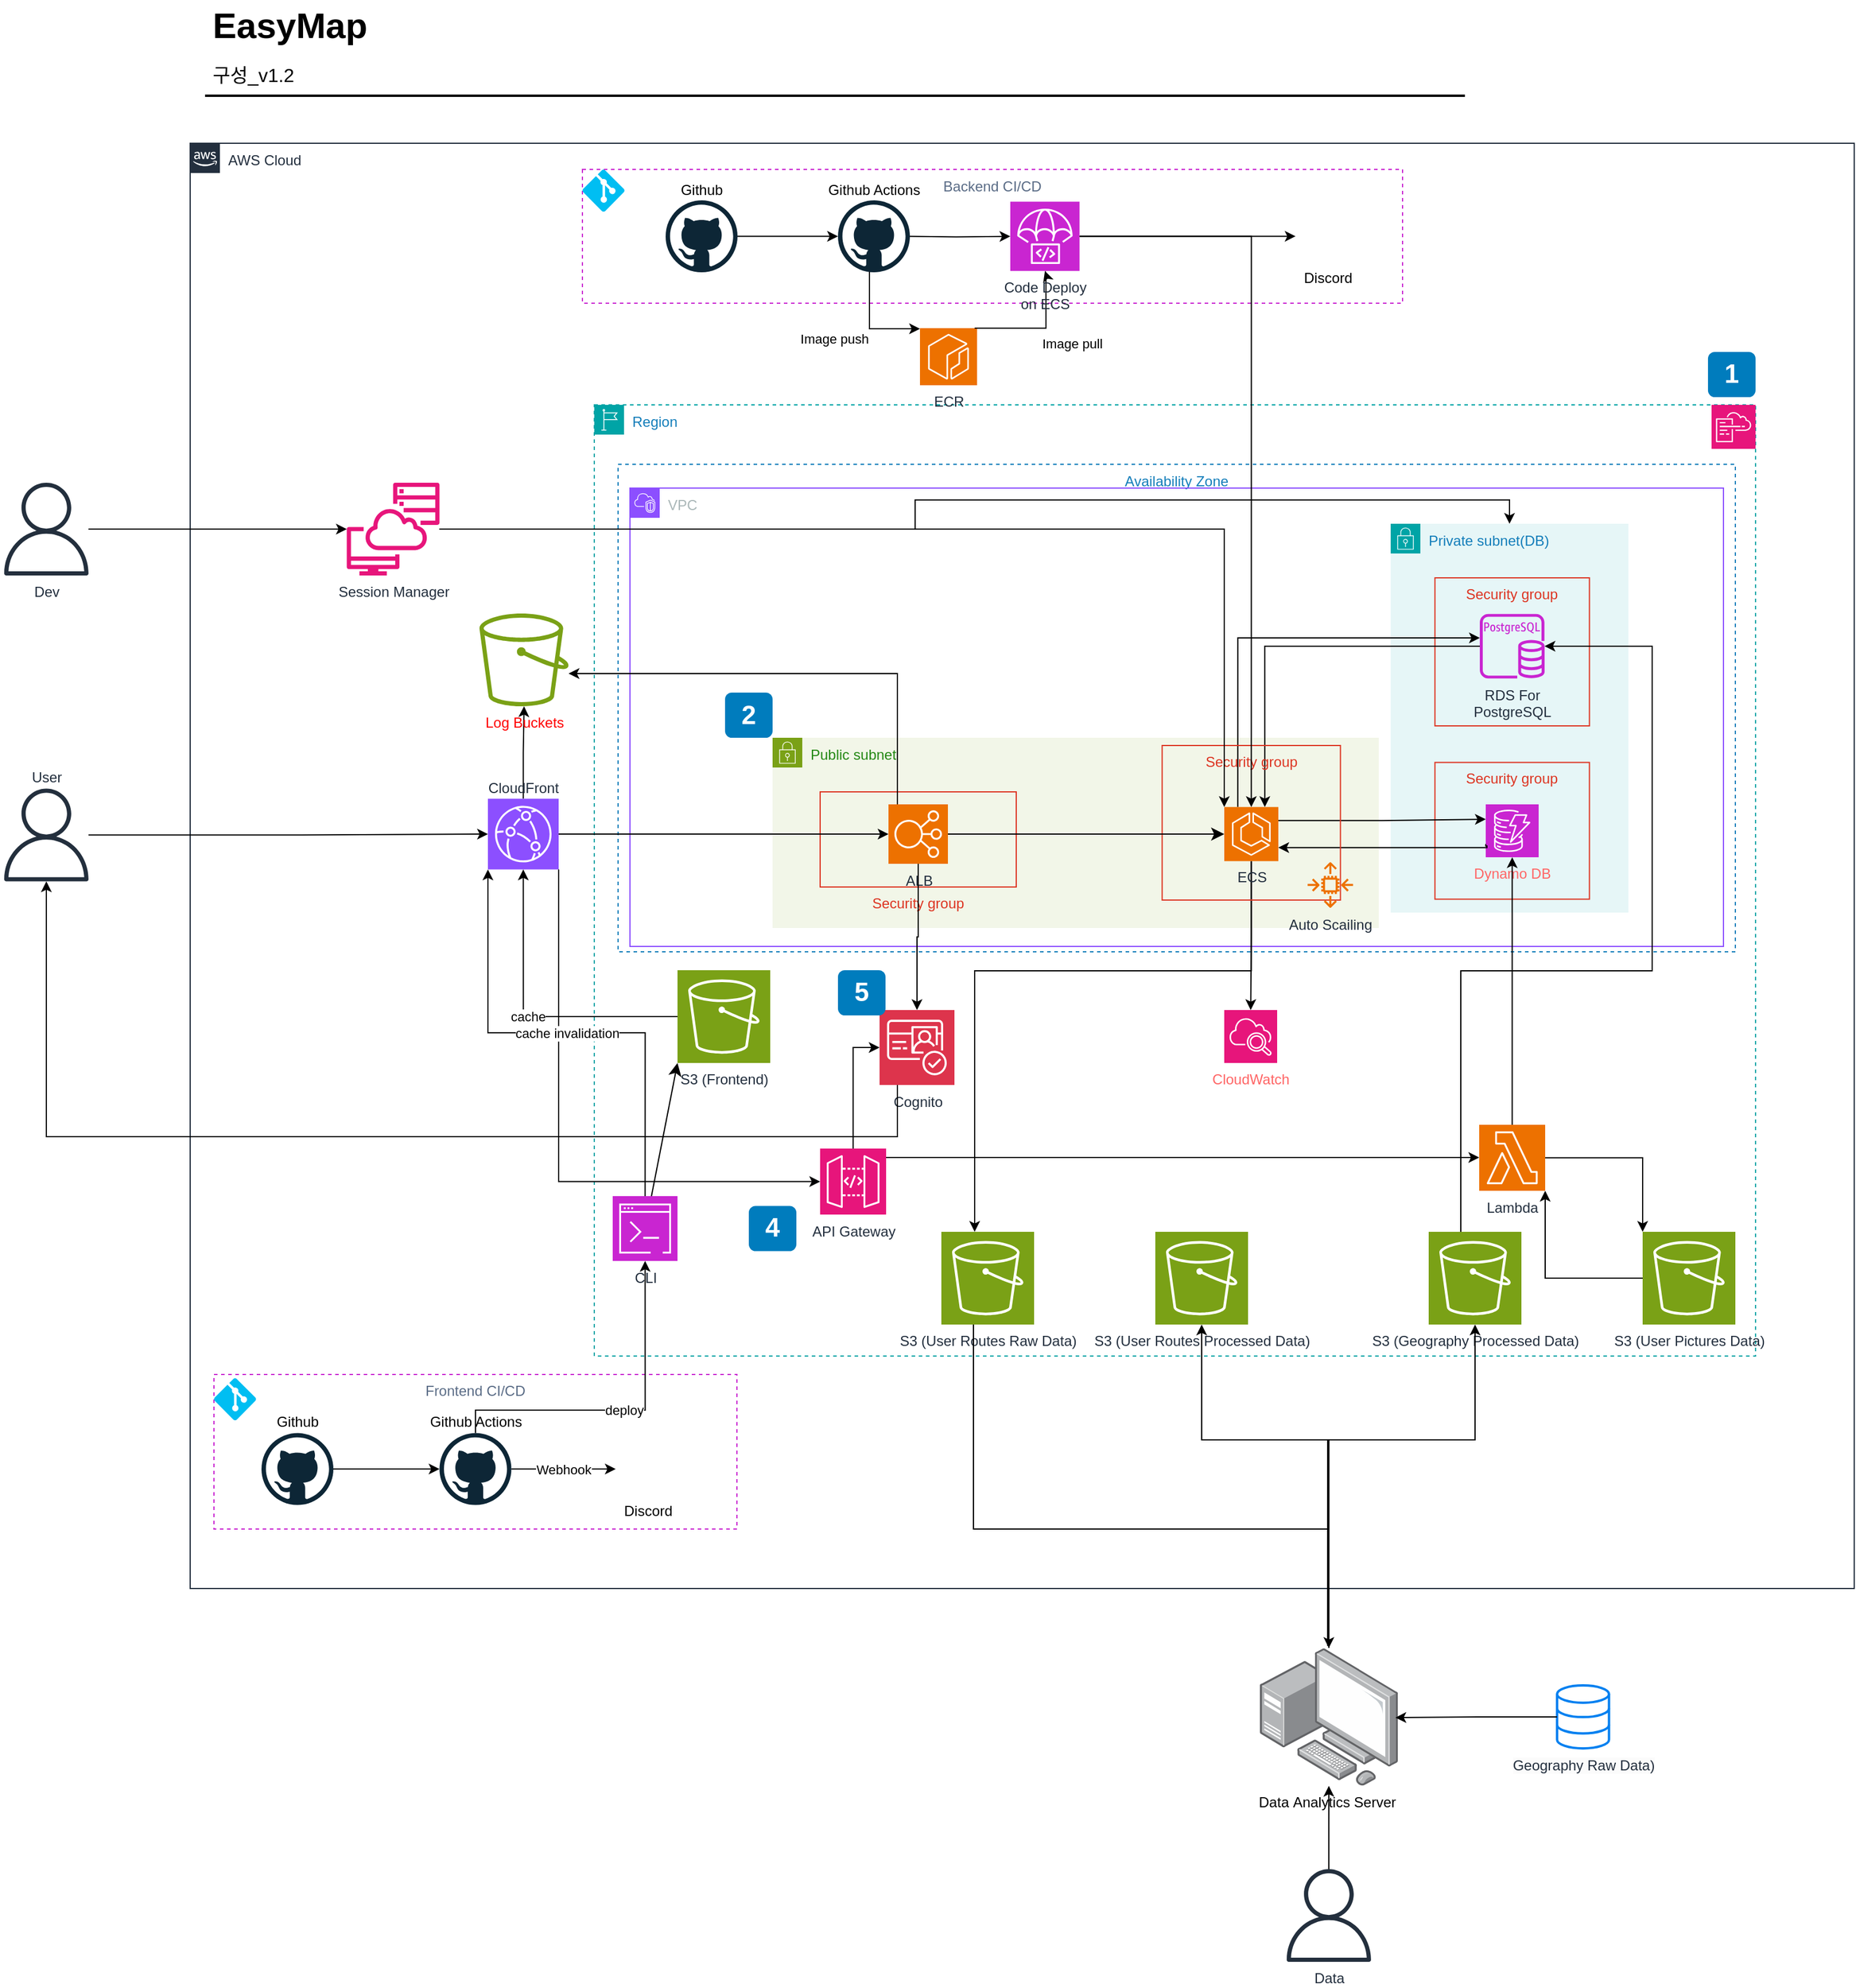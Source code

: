 <mxfile version="24.7.7">
  <diagram id="Ht1M8jgEwFfnCIfOTk4-" name="Page-1">
    <mxGraphModel dx="3129" dy="921" grid="1" gridSize="10" guides="1" tooltips="1" connect="1" arrows="1" fold="1" page="1" pageScale="1" pageWidth="1169" pageHeight="827" math="0" shadow="0">
      <root>
        <mxCell id="0" />
        <mxCell id="1" parent="0" />
        <mxCell id="dy0-1PoWe1TbCDGHFwGR-15" value="Frontend CI/CD" style="fillColor=none;strokeColor=#c925d1;dashed=1;verticalAlign=top;fontStyle=0;fontColor=#5A6C86;whiteSpace=wrap;html=1;" parent="1" vertex="1">
          <mxGeometry x="60" y="1220" width="440" height="130" as="geometry" />
        </mxCell>
        <mxCell id="-QjtrjUzRDEMRZ5MF8oH-47" value="EasyMap" style="text;html=1;resizable=0;points=[];autosize=1;align=left;verticalAlign=top;spacingTop=-4;fontSize=30;fontStyle=1" parent="1" vertex="1">
          <mxGeometry x="56.5" y="64.5" width="150" height="40" as="geometry" />
        </mxCell>
        <mxCell id="-QjtrjUzRDEMRZ5MF8oH-48" value="구성_v1.2" style="text;html=1;resizable=0;points=[];autosize=1;align=left;verticalAlign=top;spacingTop=-4;fontSize=16" parent="1" vertex="1">
          <mxGeometry x="56.5" y="114.5" width="90" height="30" as="geometry" />
        </mxCell>
        <mxCell id="SCVMTBWpLvtzJIhz15lM-1" value="" style="line;strokeWidth=2;html=1;fontSize=14;" parent="1" vertex="1">
          <mxGeometry x="52.5" y="139.5" width="1060" height="10" as="geometry" />
        </mxCell>
        <mxCell id="1tYCDRSDsCQzgZWJvc7a-12" value="AWS Cloud" style="points=[[0,0],[0.25,0],[0.5,0],[0.75,0],[1,0],[1,0.25],[1,0.5],[1,0.75],[1,1],[0.75,1],[0.5,1],[0.25,1],[0,1],[0,0.75],[0,0.5],[0,0.25]];outlineConnect=0;gradientColor=none;html=1;whiteSpace=wrap;fontSize=12;fontStyle=0;container=1;pointerEvents=0;collapsible=0;recursiveResize=0;shape=mxgraph.aws4.group;grIcon=mxgraph.aws4.group_aws_cloud_alt;strokeColor=#232F3E;fillColor=none;verticalAlign=top;align=left;spacingLeft=30;fontColor=#232F3E;dashed=0;" parent="1" vertex="1">
          <mxGeometry x="40" y="184.5" width="1400" height="1215.5" as="geometry" />
        </mxCell>
        <mxCell id="1tYCDRSDsCQzgZWJvc7a-14" value="Region" style="points=[[0,0],[0.25,0],[0.5,0],[0.75,0],[1,0],[1,0.25],[1,0.5],[1,0.75],[1,1],[0.75,1],[0.5,1],[0.25,1],[0,1],[0,0.75],[0,0.5],[0,0.25]];outlineConnect=0;gradientColor=none;html=1;whiteSpace=wrap;fontSize=12;fontStyle=0;container=1;pointerEvents=0;collapsible=0;recursiveResize=0;shape=mxgraph.aws4.group;grIcon=mxgraph.aws4.group_region;strokeColor=#00A4A6;fillColor=none;verticalAlign=top;align=left;spacingLeft=30;fontColor=#147EBA;dashed=1;" parent="1tYCDRSDsCQzgZWJvc7a-12" vertex="1">
          <mxGeometry x="340" y="220" width="976.98" height="800" as="geometry" />
        </mxCell>
        <mxCell id="1tYCDRSDsCQzgZWJvc7a-15" value="Availability Zone" style="fillColor=none;strokeColor=#147EBA;dashed=1;verticalAlign=top;fontStyle=0;fontColor=#147EBA;whiteSpace=wrap;html=1;" parent="1tYCDRSDsCQzgZWJvc7a-14" vertex="1">
          <mxGeometry x="20" y="50" width="940" height="410" as="geometry" />
        </mxCell>
        <mxCell id="1tYCDRSDsCQzgZWJvc7a-49" value="Private subnet(DB)" style="points=[[0,0],[0.25,0],[0.5,0],[0.75,0],[1,0],[1,0.25],[1,0.5],[1,0.75],[1,1],[0.75,1],[0.5,1],[0.25,1],[0,1],[0,0.75],[0,0.5],[0,0.25]];outlineConnect=0;gradientColor=none;html=1;whiteSpace=wrap;fontSize=12;fontStyle=0;container=1;pointerEvents=0;collapsible=0;recursiveResize=0;shape=mxgraph.aws4.group;grIcon=mxgraph.aws4.group_security_group;grStroke=0;strokeColor=#00A4A6;fillColor=#E6F6F7;verticalAlign=top;align=left;spacingLeft=30;fontColor=#147EBA;dashed=0;" parent="1tYCDRSDsCQzgZWJvc7a-14" vertex="1">
          <mxGeometry x="670" y="100" width="200" height="327" as="geometry" />
        </mxCell>
        <mxCell id="glTbuXtbrnzx0vPCisSr-2" value="VPC" style="points=[[0,0],[0.25,0],[0.5,0],[0.75,0],[1,0],[1,0.25],[1,0.5],[1,0.75],[1,1],[0.75,1],[0.5,1],[0.25,1],[0,1],[0,0.75],[0,0.5],[0,0.25]];outlineConnect=0;gradientColor=none;html=1;whiteSpace=wrap;fontSize=12;fontStyle=0;container=1;pointerEvents=0;collapsible=0;recursiveResize=0;shape=mxgraph.aws4.group;grIcon=mxgraph.aws4.group_vpc2;strokeColor=#8C4FFF;fillColor=none;verticalAlign=top;align=left;spacingLeft=30;fontColor=#AAB7B8;dashed=0;" parent="1tYCDRSDsCQzgZWJvc7a-14" vertex="1">
          <mxGeometry x="30" y="70" width="920" height="385.5" as="geometry" />
        </mxCell>
        <mxCell id="1tYCDRSDsCQzgZWJvc7a-74" value="Public subnet" style="points=[[0,0],[0.25,0],[0.5,0],[0.75,0],[1,0],[1,0.25],[1,0.5],[1,0.75],[1,1],[0.75,1],[0.5,1],[0.25,1],[0,1],[0,0.75],[0,0.5],[0,0.25]];outlineConnect=0;gradientColor=none;html=1;whiteSpace=wrap;fontSize=12;fontStyle=0;container=1;pointerEvents=0;collapsible=0;recursiveResize=0;shape=mxgraph.aws4.group;grIcon=mxgraph.aws4.group_security_group;grStroke=0;strokeColor=#7AA116;fillColor=#F2F6E8;verticalAlign=top;align=left;spacingLeft=30;fontColor=#248814;dashed=0;" parent="glTbuXtbrnzx0vPCisSr-2" vertex="1">
          <mxGeometry x="120" y="210" width="510" height="160" as="geometry" />
        </mxCell>
        <mxCell id="1tYCDRSDsCQzgZWJvc7a-51" value="Security group" style="fillColor=none;strokeColor=#DD3522;verticalAlign=top;fontStyle=0;fontColor=#DD3522;whiteSpace=wrap;html=1;direction=south;" parent="glTbuXtbrnzx0vPCisSr-2" vertex="1">
          <mxGeometry x="677.25" y="230.75" width="130" height="115" as="geometry" />
        </mxCell>
        <mxCell id="dy0-1PoWe1TbCDGHFwGR-39" value="Dynamo DB" style="sketch=0;points=[[0,0,0],[0.25,0,0],[0.5,0,0],[0.75,0,0],[1,0,0],[0,1,0],[0.25,1,0],[0.5,1,0],[0.75,1,0],[1,1,0],[0,0.25,0],[0,0.5,0],[0,0.75,0],[1,0.25,0],[1,0.5,0],[1,0.75,0]];outlineConnect=0;fontColor=#FF6666;fillColor=#C925D1;strokeColor=#ffffff;dashed=0;verticalLabelPosition=bottom;verticalAlign=top;align=center;html=1;fontSize=12;fontStyle=0;aspect=fixed;shape=mxgraph.aws4.resourceIcon;resIcon=mxgraph.aws4.dynamodb;" parent="glTbuXtbrnzx0vPCisSr-2" vertex="1">
          <mxGeometry x="720" y="266" width="44.5" height="44.5" as="geometry" />
        </mxCell>
        <mxCell id="XonzfU6cnXxWhyrc8ULt-5" value="Security group" style="fillColor=none;strokeColor=#DD3522;verticalAlign=top;fontStyle=0;fontColor=#DD3522;whiteSpace=wrap;html=1;direction=south;" parent="glTbuXtbrnzx0vPCisSr-2" vertex="1">
          <mxGeometry x="677.25" y="75.5" width="130" height="124.5" as="geometry" />
        </mxCell>
        <mxCell id="XonzfU6cnXxWhyrc8ULt-4" value="RDS For&lt;div&gt;PostgreSQL&lt;/div&gt;" style="sketch=0;outlineConnect=0;fontColor=#232F3E;gradientColor=none;fillColor=#C925D1;strokeColor=none;dashed=0;verticalLabelPosition=bottom;verticalAlign=top;align=center;html=1;fontSize=12;fontStyle=0;aspect=fixed;pointerEvents=1;shape=mxgraph.aws4.rds_postgresql_instance;" parent="glTbuXtbrnzx0vPCisSr-2" vertex="1">
          <mxGeometry x="715" y="105.75" width="54.5" height="54.5" as="geometry" />
        </mxCell>
        <mxCell id="1tYCDRSDsCQzgZWJvc7a-114" value="2" style="rounded=1;whiteSpace=wrap;html=1;fillColor=#007CBD;strokeColor=none;fontColor=#FFFFFF;fontStyle=1;fontSize=22;labelBackgroundColor=none;" parent="glTbuXtbrnzx0vPCisSr-2" vertex="1">
          <mxGeometry x="80" y="172" width="40" height="38" as="geometry" />
        </mxCell>
        <mxCell id="1tYCDRSDsCQzgZWJvc7a-118" value="4" style="rounded=1;whiteSpace=wrap;html=1;fillColor=#007CBD;strokeColor=none;fontColor=#FFFFFF;fontStyle=1;fontSize=22;labelBackgroundColor=none;" parent="1tYCDRSDsCQzgZWJvc7a-14" vertex="1">
          <mxGeometry x="130" y="673.75" width="40" height="38" as="geometry" />
        </mxCell>
        <mxCell id="glTbuXtbrnzx0vPCisSr-24" style="edgeStyle=orthogonalEdgeStyle;rounded=0;orthogonalLoop=1;jettySize=auto;html=1;exitX=1;exitY=0.25;exitDx=0;exitDy=0;exitPerimeter=0;" parent="1tYCDRSDsCQzgZWJvc7a-14" source="1tYCDRSDsCQzgZWJvc7a-2" edge="1">
          <mxGeometry relative="1" as="geometry">
            <Array as="points" />
            <mxPoint x="750" y="348.5" as="targetPoint" />
          </mxGeometry>
        </mxCell>
        <mxCell id="glTbuXtbrnzx0vPCisSr-25" style="edgeStyle=orthogonalEdgeStyle;rounded=0;orthogonalLoop=1;jettySize=auto;html=1;exitX=0;exitY=0.75;exitDx=0;exitDy=0;exitPerimeter=0;entryX=1;entryY=0.75;entryDx=0;entryDy=0;entryPerimeter=0;" parent="1tYCDRSDsCQzgZWJvc7a-14" source="dy0-1PoWe1TbCDGHFwGR-39" target="1tYCDRSDsCQzgZWJvc7a-2" edge="1">
          <mxGeometry relative="1" as="geometry">
            <Array as="points">
              <mxPoint x="750" y="371" />
              <mxPoint x="751" y="371" />
              <mxPoint x="751" y="372" />
            </Array>
            <mxPoint x="750.75" y="371.938" as="sourcePoint" />
          </mxGeometry>
        </mxCell>
        <mxCell id="dy0-1PoWe1TbCDGHFwGR-13" value="S3 (Frontend)" style="sketch=0;points=[[0,0,0],[0.25,0,0],[0.5,0,0],[0.75,0,0],[1,0,0],[0,1,0],[0.25,1,0],[0.5,1,0],[0.75,1,0],[1,1,0],[0,0.25,0],[0,0.5,0],[0,0.75,0],[1,0.25,0],[1,0.5,0],[1,0.75,0]];outlineConnect=0;fontColor=#232F3E;fillColor=#7AA116;strokeColor=#ffffff;dashed=0;verticalLabelPosition=bottom;verticalAlign=top;align=center;html=1;fontSize=12;fontStyle=0;aspect=fixed;shape=mxgraph.aws4.resourceIcon;resIcon=mxgraph.aws4.s3;" parent="1tYCDRSDsCQzgZWJvc7a-14" vertex="1">
          <mxGeometry x="70" y="475.5" width="78" height="78" as="geometry" />
        </mxCell>
        <mxCell id="1tYCDRSDsCQzgZWJvc7a-86" value="CloudWatch" style="sketch=0;points=[[0,0,0],[0.25,0,0],[0.5,0,0],[0.75,0,0],[1,0,0],[0,1,0],[0.25,1,0],[0.5,1,0],[0.75,1,0],[1,1,0],[0,0.25,0],[0,0.5,0],[0,0.75,0],[1,0.25,0],[1,0.5,0],[1,0.75,0]];points=[[0,0,0],[0.25,0,0],[0.5,0,0],[0.75,0,0],[1,0,0],[0,1,0],[0.25,1,0],[0.5,1,0],[0.75,1,0],[1,1,0],[0,0.25,0],[0,0.5,0],[0,0.75,0],[1,0.25,0],[1,0.5,0],[1,0.75,0]];outlineConnect=0;fontColor=#FF6666;fillColor=#E7157B;strokeColor=#ffffff;dashed=0;verticalLabelPosition=bottom;verticalAlign=top;align=center;html=1;fontSize=12;fontStyle=0;aspect=fixed;shape=mxgraph.aws4.resourceIcon;resIcon=mxgraph.aws4.cloudwatch_2;" parent="1tYCDRSDsCQzgZWJvc7a-14" vertex="1">
          <mxGeometry x="530" y="509" width="44.5" height="44.5" as="geometry" />
        </mxCell>
        <mxCell id="dy0-1PoWe1TbCDGHFwGR-46" style="edgeStyle=orthogonalEdgeStyle;rounded=0;orthogonalLoop=1;jettySize=auto;html=1;entryX=0.5;entryY=0;entryDx=0;entryDy=0;entryPerimeter=0;" parent="1tYCDRSDsCQzgZWJvc7a-14" source="1tYCDRSDsCQzgZWJvc7a-2" target="1tYCDRSDsCQzgZWJvc7a-86" edge="1">
          <mxGeometry relative="1" as="geometry" />
        </mxCell>
        <mxCell id="XonzfU6cnXxWhyrc8ULt-7" style="edgeStyle=orthogonalEdgeStyle;rounded=0;orthogonalLoop=1;jettySize=auto;html=1;exitX=0.25;exitY=0;exitDx=0;exitDy=0;exitPerimeter=0;" parent="1tYCDRSDsCQzgZWJvc7a-14" source="1tYCDRSDsCQzgZWJvc7a-2" target="XonzfU6cnXxWhyrc8ULt-4" edge="1">
          <mxGeometry relative="1" as="geometry">
            <Array as="points">
              <mxPoint x="541" y="196" />
            </Array>
          </mxGeometry>
        </mxCell>
        <mxCell id="XonzfU6cnXxWhyrc8ULt-8" style="edgeStyle=orthogonalEdgeStyle;rounded=0;orthogonalLoop=1;jettySize=auto;html=1;entryX=0.75;entryY=0;entryDx=0;entryDy=0;entryPerimeter=0;" parent="1tYCDRSDsCQzgZWJvc7a-14" source="XonzfU6cnXxWhyrc8ULt-4" target="1tYCDRSDsCQzgZWJvc7a-2" edge="1">
          <mxGeometry relative="1" as="geometry" />
        </mxCell>
        <mxCell id="glTbuXtbrnzx0vPCisSr-27" value="Security group" style="fillColor=none;strokeColor=#DD3522;verticalAlign=top;fontStyle=0;fontColor=#DD3522;whiteSpace=wrap;html=1;labelPosition=center;verticalLabelPosition=bottom;align=center;" parent="1tYCDRSDsCQzgZWJvc7a-14" vertex="1">
          <mxGeometry x="190" y="325.5" width="165" height="80" as="geometry" />
        </mxCell>
        <mxCell id="1tYCDRSDsCQzgZWJvc7a-38" value="ALB" style="sketch=0;points=[[0,0,0],[0.25,0,0],[0.5,0,0],[0.75,0,0],[1,0,0],[0,1,0],[0.25,1,0],[0.5,1,0],[0.75,1,0],[1,1,0],[0,0.25,0],[0,0.5,0],[0,0.75,0],[1,0.25,0],[1,0.5,0],[1,0.75,0]];outlineConnect=0;fontColor=#232F3E;fillColor=#ED7100;strokeColor=#ffffff;dashed=0;verticalLabelPosition=bottom;verticalAlign=top;align=center;html=1;fontSize=12;fontStyle=0;aspect=fixed;shape=mxgraph.aws4.resourceIcon;resIcon=mxgraph.aws4.elastic_load_balancing;" parent="1tYCDRSDsCQzgZWJvc7a-14" vertex="1">
          <mxGeometry x="247.5" y="336" width="50" height="50" as="geometry" />
        </mxCell>
        <mxCell id="rJwY-jtqr0xnqbSxwwkC-5" value="Lambda" style="sketch=0;points=[[0,0,0],[0.25,0,0],[0.5,0,0],[0.75,0,0],[1,0,0],[0,1,0],[0.25,1,0],[0.5,1,0],[0.75,1,0],[1,1,0],[0,0.25,0],[0,0.5,0],[0,0.75,0],[1,0.25,0],[1,0.5,0],[1,0.75,0]];outlineConnect=0;fontColor=#232F3E;fillColor=#ED7100;strokeColor=#ffffff;dashed=0;verticalLabelPosition=bottom;verticalAlign=top;align=center;html=1;fontSize=12;fontStyle=0;aspect=fixed;shape=mxgraph.aws4.resourceIcon;resIcon=mxgraph.aws4.lambda;" parent="1tYCDRSDsCQzgZWJvc7a-14" vertex="1">
          <mxGeometry x="744.5" y="605.5" width="55.5" height="55.5" as="geometry" />
        </mxCell>
        <mxCell id="rJwY-jtqr0xnqbSxwwkC-2" value="API Gateway" style="sketch=0;points=[[0,0,0],[0.25,0,0],[0.5,0,0],[0.75,0,0],[1,0,0],[0,1,0],[0.25,1,0],[0.5,1,0],[0.75,1,0],[1,1,0],[0,0.25,0],[0,0.5,0],[0,0.75,0],[1,0.25,0],[1,0.5,0],[1,0.75,0]];outlineConnect=0;fontColor=#232F3E;fillColor=#E7157B;strokeColor=#ffffff;dashed=0;verticalLabelPosition=bottom;verticalAlign=top;align=center;html=1;fontSize=12;fontStyle=0;aspect=fixed;shape=mxgraph.aws4.resourceIcon;resIcon=mxgraph.aws4.api_gateway;" parent="1tYCDRSDsCQzgZWJvc7a-14" vertex="1">
          <mxGeometry x="190" y="625.5" width="55.5" height="55.5" as="geometry" />
        </mxCell>
        <mxCell id="rJwY-jtqr0xnqbSxwwkC-6" style="edgeStyle=orthogonalEdgeStyle;rounded=0;orthogonalLoop=1;jettySize=auto;html=1;" parent="1tYCDRSDsCQzgZWJvc7a-14" source="rJwY-jtqr0xnqbSxwwkC-2" target="rJwY-jtqr0xnqbSxwwkC-5" edge="1">
          <mxGeometry relative="1" as="geometry">
            <Array as="points">
              <mxPoint x="370" y="633" />
              <mxPoint x="370" y="633" />
            </Array>
          </mxGeometry>
        </mxCell>
        <mxCell id="rJwY-jtqr0xnqbSxwwkC-7" value="Cognito" style="sketch=0;points=[[0,0,0],[0.25,0,0],[0.5,0,0],[0.75,0,0],[1,0,0],[0,1,0],[0.25,1,0],[0.5,1,0],[0.75,1,0],[1,1,0],[0,0.25,0],[0,0.5,0],[0,0.75,0],[1,0.25,0],[1,0.5,0],[1,0.75,0]];outlineConnect=0;fontColor=#232F3E;fillColor=#DD344C;strokeColor=#ffffff;dashed=0;verticalLabelPosition=bottom;verticalAlign=top;align=center;html=1;fontSize=12;fontStyle=0;aspect=fixed;shape=mxgraph.aws4.resourceIcon;resIcon=mxgraph.aws4.cognito;" parent="1tYCDRSDsCQzgZWJvc7a-14" vertex="1">
          <mxGeometry x="240" y="509" width="63" height="63" as="geometry" />
        </mxCell>
        <mxCell id="XonzfU6cnXxWhyrc8ULt-16" value="S3 (User Routes Raw Data)" style="sketch=0;points=[[0,0,0],[0.25,0,0],[0.5,0,0],[0.75,0,0],[1,0,0],[0,1,0],[0.25,1,0],[0.5,1,0],[0.75,1,0],[1,1,0],[0,0.25,0],[0,0.5,0],[0,0.75,0],[1,0.25,0],[1,0.5,0],[1,0.75,0]];outlineConnect=0;fontColor=#232F3E;fillColor=#7AA116;strokeColor=#ffffff;dashed=0;verticalLabelPosition=bottom;verticalAlign=top;align=center;html=1;fontSize=12;fontStyle=0;aspect=fixed;shape=mxgraph.aws4.resourceIcon;resIcon=mxgraph.aws4.s3;" parent="1tYCDRSDsCQzgZWJvc7a-14" vertex="1">
          <mxGeometry x="292" y="695.5" width="78" height="78" as="geometry" />
        </mxCell>
        <mxCell id="XonzfU6cnXxWhyrc8ULt-17" value="S3 (User Routes Processed&amp;nbsp;Data&lt;span style=&quot;background-color: initial;&quot;&gt;)&lt;/span&gt;" style="sketch=0;points=[[0,0,0],[0.25,0,0],[0.5,0,0],[0.75,0,0],[1,0,0],[0,1,0],[0.25,1,0],[0.5,1,0],[0.75,1,0],[1,1,0],[0,0.25,0],[0,0.5,0],[0,0.75,0],[1,0.25,0],[1,0.5,0],[1,0.75,0]];outlineConnect=0;fontColor=#232F3E;fillColor=#7AA116;strokeColor=#ffffff;dashed=0;verticalLabelPosition=bottom;verticalAlign=top;align=center;html=1;fontSize=12;fontStyle=0;aspect=fixed;shape=mxgraph.aws4.resourceIcon;resIcon=mxgraph.aws4.s3;" parent="1tYCDRSDsCQzgZWJvc7a-14" vertex="1">
          <mxGeometry x="472" y="695.5" width="78" height="78" as="geometry" />
        </mxCell>
        <mxCell id="XonzfU6cnXxWhyrc8ULt-18" value="S3 (Geography Processed&amp;nbsp;Data)" style="sketch=0;points=[[0,0,0],[0.25,0,0],[0.5,0,0],[0.75,0,0],[1,0,0],[0,1,0],[0.25,1,0],[0.5,1,0],[0.75,1,0],[1,1,0],[0,0.25,0],[0,0.5,0],[0,0.75,0],[1,0.25,0],[1,0.5,0],[1,0.75,0]];outlineConnect=0;fontColor=#232F3E;fillColor=#7AA116;strokeColor=#ffffff;dashed=0;verticalLabelPosition=bottom;verticalAlign=top;align=center;html=1;fontSize=12;fontStyle=0;aspect=fixed;shape=mxgraph.aws4.resourceIcon;resIcon=mxgraph.aws4.s3;" parent="1tYCDRSDsCQzgZWJvc7a-14" vertex="1">
          <mxGeometry x="702" y="695.5" width="78" height="78" as="geometry" />
        </mxCell>
        <mxCell id="XonzfU6cnXxWhyrc8ULt-23" value="S3 (User Pictures Data)" style="sketch=0;points=[[0,0,0],[0.25,0,0],[0.5,0,0],[0.75,0,0],[1,0,0],[0,1,0],[0.25,1,0],[0.5,1,0],[0.75,1,0],[1,1,0],[0,0.25,0],[0,0.5,0],[0,0.75,0],[1,0.25,0],[1,0.5,0],[1,0.75,0]];outlineConnect=0;fontColor=#232F3E;fillColor=#7AA116;strokeColor=#ffffff;dashed=0;verticalLabelPosition=bottom;verticalAlign=top;align=center;html=1;fontSize=12;fontStyle=0;aspect=fixed;shape=mxgraph.aws4.resourceIcon;resIcon=mxgraph.aws4.s3;" parent="1tYCDRSDsCQzgZWJvc7a-14" vertex="1">
          <mxGeometry x="882" y="695.5" width="78" height="78" as="geometry" />
        </mxCell>
        <mxCell id="XonzfU6cnXxWhyrc8ULt-20" style="edgeStyle=orthogonalEdgeStyle;rounded=0;orthogonalLoop=1;jettySize=auto;html=1;" parent="1tYCDRSDsCQzgZWJvc7a-14" source="1tYCDRSDsCQzgZWJvc7a-2" target="XonzfU6cnXxWhyrc8ULt-16" edge="1">
          <mxGeometry relative="1" as="geometry">
            <Array as="points">
              <mxPoint x="553" y="476" />
              <mxPoint x="320" y="476" />
            </Array>
          </mxGeometry>
        </mxCell>
        <mxCell id="XonzfU6cnXxWhyrc8ULt-22" style="edgeStyle=orthogonalEdgeStyle;rounded=0;orthogonalLoop=1;jettySize=auto;html=1;" parent="1tYCDRSDsCQzgZWJvc7a-14" source="XonzfU6cnXxWhyrc8ULt-18" target="XonzfU6cnXxWhyrc8ULt-4" edge="1">
          <mxGeometry relative="1" as="geometry">
            <Array as="points">
              <mxPoint x="729" y="476" />
              <mxPoint x="890" y="476" />
              <mxPoint x="890" y="203" />
            </Array>
            <mxPoint x="575" y="383.5" as="targetPoint" />
          </mxGeometry>
        </mxCell>
        <mxCell id="rJwY-jtqr0xnqbSxwwkC-13" style="edgeStyle=orthogonalEdgeStyle;rounded=0;orthogonalLoop=1;jettySize=auto;html=1;entryX=0.5;entryY=0;entryDx=0;entryDy=0;entryPerimeter=0;" parent="1tYCDRSDsCQzgZWJvc7a-14" source="1tYCDRSDsCQzgZWJvc7a-38" target="rJwY-jtqr0xnqbSxwwkC-7" edge="1">
          <mxGeometry relative="1" as="geometry" />
        </mxCell>
        <mxCell id="rJwY-jtqr0xnqbSxwwkC-14" style="edgeStyle=orthogonalEdgeStyle;rounded=0;orthogonalLoop=1;jettySize=auto;html=1;entryX=0;entryY=0.5;entryDx=0;entryDy=0;entryPerimeter=0;" parent="1tYCDRSDsCQzgZWJvc7a-14" source="rJwY-jtqr0xnqbSxwwkC-2" target="rJwY-jtqr0xnqbSxwwkC-7" edge="1">
          <mxGeometry relative="1" as="geometry" />
        </mxCell>
        <mxCell id="rJwY-jtqr0xnqbSxwwkC-15" style="edgeStyle=orthogonalEdgeStyle;rounded=0;orthogonalLoop=1;jettySize=auto;html=1;entryX=0;entryY=0;entryDx=0;entryDy=0;entryPerimeter=0;" parent="1tYCDRSDsCQzgZWJvc7a-14" source="rJwY-jtqr0xnqbSxwwkC-5" target="XonzfU6cnXxWhyrc8ULt-23" edge="1">
          <mxGeometry relative="1" as="geometry">
            <mxPoint x="890" y="695.5" as="targetPoint" />
            <Array as="points">
              <mxPoint x="882" y="633" />
            </Array>
          </mxGeometry>
        </mxCell>
        <mxCell id="rJwY-jtqr0xnqbSxwwkC-17" style="edgeStyle=orthogonalEdgeStyle;rounded=0;orthogonalLoop=1;jettySize=auto;html=1;entryX=0.5;entryY=1;entryDx=0;entryDy=0;entryPerimeter=0;" parent="1tYCDRSDsCQzgZWJvc7a-14" source="rJwY-jtqr0xnqbSxwwkC-5" target="dy0-1PoWe1TbCDGHFwGR-39" edge="1">
          <mxGeometry relative="1" as="geometry" />
        </mxCell>
        <mxCell id="rJwY-jtqr0xnqbSxwwkC-18" style="edgeStyle=orthogonalEdgeStyle;rounded=0;orthogonalLoop=1;jettySize=auto;html=1;entryX=1;entryY=1;entryDx=0;entryDy=0;entryPerimeter=0;" parent="1tYCDRSDsCQzgZWJvc7a-14" source="XonzfU6cnXxWhyrc8ULt-23" target="rJwY-jtqr0xnqbSxwwkC-5" edge="1">
          <mxGeometry relative="1" as="geometry" />
        </mxCell>
        <mxCell id="xALoKViy8auc1gzHxUwG-1" value="CLI" style="sketch=0;points=[[0,0,0],[0.25,0,0],[0.5,0,0],[0.75,0,0],[1,0,0],[0,1,0],[0.25,1,0],[0.5,1,0],[0.75,1,0],[1,1,0],[0,0.25,0],[0,0.5,0],[0,0.75,0],[1,0.25,0],[1,0.5,0],[1,0.75,0]];outlineConnect=0;fontColor=#232F3E;fillColor=#C925D1;strokeColor=#ffffff;dashed=0;verticalLabelPosition=bottom;verticalAlign=top;align=center;html=1;fontSize=12;fontStyle=0;aspect=fixed;shape=mxgraph.aws4.resourceIcon;resIcon=mxgraph.aws4.command_line_interface;" parent="1tYCDRSDsCQzgZWJvc7a-14" vertex="1">
          <mxGeometry x="15.5" y="665.5" width="54.5" height="54.5" as="geometry" />
        </mxCell>
        <mxCell id="xALoKViy8auc1gzHxUwG-8" style="edgeStyle=none;curved=1;rounded=0;orthogonalLoop=1;jettySize=auto;html=1;entryX=0;entryY=1;entryDx=0;entryDy=0;entryPerimeter=0;fontSize=12;startSize=8;endSize=8;" parent="1tYCDRSDsCQzgZWJvc7a-14" source="xALoKViy8auc1gzHxUwG-1" target="dy0-1PoWe1TbCDGHFwGR-13" edge="1">
          <mxGeometry relative="1" as="geometry" />
        </mxCell>
        <mxCell id="1tYCDRSDsCQzgZWJvc7a-39" value="Security group" style="fillColor=none;strokeColor=#DD3522;verticalAlign=top;fontStyle=0;fontColor=#DD3522;whiteSpace=wrap;html=1;" parent="1tYCDRSDsCQzgZWJvc7a-14" vertex="1">
          <mxGeometry x="477.75" y="286.5" width="150" height="130" as="geometry" />
        </mxCell>
        <mxCell id="1tYCDRSDsCQzgZWJvc7a-2" value="ECS" style="sketch=0;points=[[0,0,0],[0.25,0,0],[0.5,0,0],[0.75,0,0],[1,0,0],[0,1,0],[0.25,1,0],[0.5,1,0],[0.75,1,0],[1,1,0],[0,0.25,0],[0,0.5,0],[0,0.75,0],[1,0.25,0],[1,0.5,0],[1,0.75,0]];outlineConnect=0;fontColor=#232F3E;fillColor=#ED7100;strokeColor=#ffffff;dashed=0;verticalLabelPosition=bottom;verticalAlign=top;align=center;html=1;fontSize=12;fontStyle=0;aspect=fixed;shape=mxgraph.aws4.resourceIcon;resIcon=mxgraph.aws4.ecs;" parent="1tYCDRSDsCQzgZWJvc7a-14" vertex="1">
          <mxGeometry x="530" y="338.25" width="45.5" height="45.5" as="geometry" />
        </mxCell>
        <mxCell id="1tYCDRSDsCQzgZWJvc7a-112" value="Auto Scailing" style="sketch=0;outlineConnect=0;fontColor=#232F3E;gradientColor=none;fillColor=#ED7100;strokeColor=none;dashed=0;verticalLabelPosition=bottom;verticalAlign=top;align=center;html=1;fontSize=12;fontStyle=0;aspect=fixed;pointerEvents=1;shape=mxgraph.aws4.auto_scaling2;" parent="1tYCDRSDsCQzgZWJvc7a-14" vertex="1">
          <mxGeometry x="600" y="384.5" width="38.5" height="38.5" as="geometry" />
        </mxCell>
        <mxCell id="xALoKViy8auc1gzHxUwG-12" style="edgeStyle=none;curved=1;rounded=0;orthogonalLoop=1;jettySize=auto;html=1;entryX=0;entryY=0.5;entryDx=0;entryDy=0;entryPerimeter=0;fontSize=12;startSize=8;endSize=8;" parent="1tYCDRSDsCQzgZWJvc7a-14" source="1tYCDRSDsCQzgZWJvc7a-38" target="1tYCDRSDsCQzgZWJvc7a-2" edge="1">
          <mxGeometry relative="1" as="geometry" />
        </mxCell>
        <mxCell id="QbFxGdYQxjv7kjrmQAyl-2" value="" style="sketch=0;points=[[0,0,0],[0.25,0,0],[0.5,0,0],[0.75,0,0],[1,0,0],[0,1,0],[0.25,1,0],[0.5,1,0],[0.75,1,0],[1,1,0],[0,0.25,0],[0,0.5,0],[0,0.75,0],[1,0.25,0],[1,0.5,0],[1,0.75,0]];points=[[0,0,0],[0.25,0,0],[0.5,0,0],[0.75,0,0],[1,0,0],[0,1,0],[0.25,1,0],[0.5,1,0],[0.75,1,0],[1,1,0],[0,0.25,0],[0,0.5,0],[0,0.75,0],[1,0.25,0],[1,0.5,0],[1,0.75,0]];outlineConnect=0;fontColor=#232F3E;fillColor=#E7157B;strokeColor=#ffffff;dashed=0;verticalLabelPosition=bottom;verticalAlign=top;align=center;html=1;fontSize=12;fontStyle=0;aspect=fixed;shape=mxgraph.aws4.resourceIcon;resIcon=mxgraph.aws4.cloudformation;" vertex="1" parent="1tYCDRSDsCQzgZWJvc7a-14">
          <mxGeometry x="940" width="36.98" height="36.98" as="geometry" />
        </mxCell>
        <mxCell id="QbFxGdYQxjv7kjrmQAyl-3" value="5" style="rounded=1;whiteSpace=wrap;html=1;fillColor=#007CBD;strokeColor=none;fontColor=#FFFFFF;fontStyle=1;fontSize=22;labelBackgroundColor=none;" vertex="1" parent="1tYCDRSDsCQzgZWJvc7a-14">
          <mxGeometry x="205" y="475.5" width="40" height="38" as="geometry" />
        </mxCell>
        <mxCell id="1tYCDRSDsCQzgZWJvc7a-32" value="Backend CI/CD" style="fillColor=none;strokeColor=#c925d1;dashed=1;verticalAlign=top;fontStyle=0;fontColor=#5A6C86;whiteSpace=wrap;html=1;" parent="1tYCDRSDsCQzgZWJvc7a-12" vertex="1">
          <mxGeometry x="330" y="22" width="690" height="112.5" as="geometry" />
        </mxCell>
        <mxCell id="1tYCDRSDsCQzgZWJvc7a-1" value="ECR" style="sketch=0;points=[[0,0,0],[0.25,0,0],[0.5,0,0],[0.75,0,0],[1,0,0],[0,1,0],[0.25,1,0],[0.5,1,0],[0.75,1,0],[1,1,0],[0,0.25,0],[0,0.5,0],[0,0.75,0],[1,0.25,0],[1,0.5,0],[1,0.75,0]];outlineConnect=0;fontColor=#232F3E;fillColor=#ED7100;strokeColor=#ffffff;dashed=0;verticalLabelPosition=bottom;verticalAlign=top;align=center;html=1;fontSize=12;fontStyle=0;aspect=fixed;shape=mxgraph.aws4.resourceIcon;resIcon=mxgraph.aws4.ecr;" parent="1tYCDRSDsCQzgZWJvc7a-12" vertex="1">
          <mxGeometry x="614" y="155.5" width="48" height="48" as="geometry" />
        </mxCell>
        <mxCell id="1tYCDRSDsCQzgZWJvc7a-42" value="Image push" style="edgeStyle=orthogonalEdgeStyle;rounded=0;orthogonalLoop=1;jettySize=auto;html=1;entryX=0;entryY=0;entryDx=0;entryDy=0;entryPerimeter=0;labelPosition=left;verticalLabelPosition=bottom;align=right;verticalAlign=top;exitX=0.5;exitY=1;exitDx=0;exitDy=0;exitPerimeter=0;" parent="1tYCDRSDsCQzgZWJvc7a-12" target="1tYCDRSDsCQzgZWJvc7a-1" edge="1">
          <mxGeometry relative="1" as="geometry">
            <mxPoint x="571.5" y="104.75" as="sourcePoint" />
            <Array as="points">
              <mxPoint x="572" y="156" />
              <mxPoint x="614" y="156" />
            </Array>
          </mxGeometry>
        </mxCell>
        <mxCell id="1tYCDRSDsCQzgZWJvc7a-43" value="Image pull" style="edgeStyle=orthogonalEdgeStyle;rounded=0;orthogonalLoop=1;jettySize=auto;html=1;labelPosition=right;verticalLabelPosition=bottom;align=left;verticalAlign=top;entryX=0.5;entryY=1;entryDx=0;entryDy=0;entryPerimeter=0;" parent="1tYCDRSDsCQzgZWJvc7a-12" target="dy0-1PoWe1TbCDGHFwGR-6" edge="1">
          <mxGeometry relative="1" as="geometry">
            <mxPoint x="660" y="155.5" as="sourcePoint" />
            <mxPoint x="768" y="106.5" as="targetPoint" />
            <Array as="points">
              <mxPoint x="720" y="156" />
              <mxPoint x="720" y="110" />
              <mxPoint x="719" y="110" />
            </Array>
          </mxGeometry>
        </mxCell>
        <mxCell id="1tYCDRSDsCQzgZWJvc7a-47" style="edgeStyle=orthogonalEdgeStyle;rounded=0;orthogonalLoop=1;jettySize=auto;html=1;exitX=1;exitY=0.5;exitDx=0;exitDy=0;exitPerimeter=0;entryX=0.5;entryY=0;entryDx=0;entryDy=0;entryPerimeter=0;" parent="1tYCDRSDsCQzgZWJvc7a-12" source="dy0-1PoWe1TbCDGHFwGR-6" target="1tYCDRSDsCQzgZWJvc7a-2" edge="1">
          <mxGeometry relative="1" as="geometry">
            <mxPoint x="795.19" y="78.25" as="sourcePoint" />
            <Array as="points">
              <mxPoint x="893" y="78" />
            </Array>
          </mxGeometry>
        </mxCell>
        <mxCell id="dy0-1PoWe1TbCDGHFwGR-40" style="edgeStyle=orthogonalEdgeStyle;rounded=0;orthogonalLoop=1;jettySize=auto;html=1;" parent="1tYCDRSDsCQzgZWJvc7a-12" source="1tYCDRSDsCQzgZWJvc7a-29" target="1tYCDRSDsCQzgZWJvc7a-99" edge="1">
          <mxGeometry relative="1" as="geometry" />
        </mxCell>
        <mxCell id="1tYCDRSDsCQzgZWJvc7a-29" value="CloudFront" style="sketch=0;points=[[0,0,0],[0.25,0,0],[0.5,0,0],[0.75,0,0],[1,0,0],[0,1,0],[0.25,1,0],[0.5,1,0],[0.75,1,0],[1,1,0],[0,0.25,0],[0,0.5,0],[0,0.75,0],[1,0.25,0],[1,0.5,0],[1,0.75,0]];outlineConnect=0;fontColor=#232F3E;fillColor=#8C4FFF;strokeColor=#ffffff;dashed=0;verticalLabelPosition=top;verticalAlign=bottom;align=center;html=1;fontSize=12;fontStyle=0;aspect=fixed;shape=mxgraph.aws4.resourceIcon;resIcon=mxgraph.aws4.cloudfront;labelPosition=center;" parent="1tYCDRSDsCQzgZWJvc7a-12" vertex="1">
          <mxGeometry x="250.5" y="551.25" width="59.5" height="59.5" as="geometry" />
        </mxCell>
        <mxCell id="1tYCDRSDsCQzgZWJvc7a-61" value="Github" style="dashed=0;outlineConnect=0;html=1;align=center;labelPosition=center;verticalLabelPosition=top;verticalAlign=bottom;shape=mxgraph.weblogos.github" parent="1tYCDRSDsCQzgZWJvc7a-12" vertex="1">
          <mxGeometry x="400" y="48" width="60.5" height="60.5" as="geometry" />
        </mxCell>
        <mxCell id="dy0-1PoWe1TbCDGHFwGR-6" value="Code Deploy&lt;br&gt;on ECS" style="sketch=0;points=[[0,0,0],[0.25,0,0],[0.5,0,0],[0.75,0,0],[1,0,0],[0,1,0],[0.25,1,0],[0.5,1,0],[0.75,1,0],[1,1,0],[0,0.25,0],[0,0.5,0],[0,0.75,0],[1,0.25,0],[1,0.5,0],[1,0.75,0]];outlineConnect=0;fontColor=#232F3E;fillColor=#C925D1;strokeColor=#ffffff;dashed=0;verticalLabelPosition=bottom;verticalAlign=top;align=center;html=1;fontSize=12;fontStyle=0;aspect=fixed;shape=mxgraph.aws4.resourceIcon;resIcon=mxgraph.aws4.codedeploy;" parent="1tYCDRSDsCQzgZWJvc7a-12" vertex="1">
          <mxGeometry x="690" y="49.12" width="58.25" height="58.25" as="geometry" />
        </mxCell>
        <mxCell id="dy0-1PoWe1TbCDGHFwGR-8" style="edgeStyle=orthogonalEdgeStyle;rounded=0;orthogonalLoop=1;jettySize=auto;html=1;entryX=0;entryY=0.5;entryDx=0;entryDy=0;entryPerimeter=0;" parent="1tYCDRSDsCQzgZWJvc7a-12" source="1tYCDRSDsCQzgZWJvc7a-61" edge="1">
          <mxGeometry relative="1" as="geometry">
            <mxPoint x="545" y="78.25" as="targetPoint" />
          </mxGeometry>
        </mxCell>
        <mxCell id="dy0-1PoWe1TbCDGHFwGR-9" style="edgeStyle=orthogonalEdgeStyle;rounded=0;orthogonalLoop=1;jettySize=auto;html=1;exitX=1;exitY=0.5;exitDx=0;exitDy=0;exitPerimeter=0;entryX=0;entryY=0.5;entryDx=0;entryDy=0;entryPerimeter=0;" parent="1tYCDRSDsCQzgZWJvc7a-12" target="dy0-1PoWe1TbCDGHFwGR-6" edge="1">
          <mxGeometry relative="1" as="geometry">
            <mxPoint x="598" y="78.25" as="sourcePoint" />
          </mxGeometry>
        </mxCell>
        <mxCell id="dy0-1PoWe1TbCDGHFwGR-10" value="" style="edgeStyle=orthogonalEdgeStyle;rounded=0;orthogonalLoop=1;jettySize=auto;html=1;entryX=0;entryY=0.5;entryDx=0;entryDy=0;entryPerimeter=0;" parent="1tYCDRSDsCQzgZWJvc7a-12" source="1tYCDRSDsCQzgZWJvc7a-29" target="1tYCDRSDsCQzgZWJvc7a-38" edge="1">
          <mxGeometry relative="1" as="geometry">
            <mxPoint x="350" y="764.5" as="sourcePoint" />
            <mxPoint x="570" y="581.5" as="targetPoint" />
            <Array as="points" />
          </mxGeometry>
        </mxCell>
        <mxCell id="dy0-1PoWe1TbCDGHFwGR-14" value="cache" style="edgeStyle=orthogonalEdgeStyle;rounded=0;orthogonalLoop=1;jettySize=auto;html=1;entryX=0.5;entryY=1;entryDx=0;entryDy=0;entryPerimeter=0;" parent="1tYCDRSDsCQzgZWJvc7a-12" source="dy0-1PoWe1TbCDGHFwGR-13" target="1tYCDRSDsCQzgZWJvc7a-29" edge="1">
          <mxGeometry relative="1" as="geometry" />
        </mxCell>
        <mxCell id="dy0-1PoWe1TbCDGHFwGR-38" value="" style="edgeStyle=orthogonalEdgeStyle;rounded=0;orthogonalLoop=1;jettySize=auto;html=1;entryX=0;entryY=0.5;entryDx=0;entryDy=0;" parent="1tYCDRSDsCQzgZWJvc7a-12" source="dy0-1PoWe1TbCDGHFwGR-6" target="xALoKViy8auc1gzHxUwG-11" edge="1">
          <mxGeometry relative="1" as="geometry">
            <mxPoint x="788" y="262.5" as="sourcePoint" />
            <mxPoint x="930" y="78.24" as="targetPoint" />
          </mxGeometry>
        </mxCell>
        <mxCell id="1tYCDRSDsCQzgZWJvc7a-99" value="Log Buckets" style="sketch=0;outlineConnect=0;fontColor=#ff0000;gradientColor=none;fillColor=#7AA116;strokeColor=none;dashed=0;verticalLabelPosition=bottom;verticalAlign=top;align=center;html=1;fontSize=12;fontStyle=0;aspect=fixed;pointerEvents=1;shape=mxgraph.aws4.bucket;" parent="1tYCDRSDsCQzgZWJvc7a-12" vertex="1">
          <mxGeometry x="243.38" y="395.5" width="75" height="78" as="geometry" />
        </mxCell>
        <mxCell id="dy0-1PoWe1TbCDGHFwGR-41" style="edgeStyle=orthogonalEdgeStyle;rounded=0;orthogonalLoop=1;jettySize=auto;html=1;" parent="1tYCDRSDsCQzgZWJvc7a-12" source="1tYCDRSDsCQzgZWJvc7a-38" target="1tYCDRSDsCQzgZWJvc7a-99" edge="1">
          <mxGeometry relative="1" as="geometry">
            <Array as="points">
              <mxPoint x="595" y="446" />
            </Array>
          </mxGeometry>
        </mxCell>
        <mxCell id="XonzfU6cnXxWhyrc8ULt-1" value="Github Actions" style="dashed=0;outlineConnect=0;html=1;align=center;labelPosition=center;verticalLabelPosition=top;verticalAlign=bottom;shape=mxgraph.weblogos.github" parent="1tYCDRSDsCQzgZWJvc7a-12" vertex="1">
          <mxGeometry x="545" y="48" width="60.5" height="60.5" as="geometry" />
        </mxCell>
        <mxCell id="XonzfU6cnXxWhyrc8ULt-15" style="edgeStyle=orthogonalEdgeStyle;rounded=0;orthogonalLoop=1;jettySize=auto;html=1;entryX=0.5;entryY=0;entryDx=0;entryDy=0;" parent="1tYCDRSDsCQzgZWJvc7a-12" source="XonzfU6cnXxWhyrc8ULt-9" target="1tYCDRSDsCQzgZWJvc7a-49" edge="1">
          <mxGeometry relative="1" as="geometry" />
        </mxCell>
        <mxCell id="XonzfU6cnXxWhyrc8ULt-9" value="Session Manager&lt;div&gt;&lt;br&gt;&lt;/div&gt;" style="sketch=0;outlineConnect=0;fontColor=#232F3E;gradientColor=none;fillColor=#E7157B;strokeColor=none;dashed=0;verticalLabelPosition=bottom;verticalAlign=top;align=center;html=1;fontSize=12;fontStyle=0;aspect=fixed;pointerEvents=1;shape=mxgraph.aws4.systems_manager_session_manager;" parent="1tYCDRSDsCQzgZWJvc7a-12" vertex="1">
          <mxGeometry x="131.751" y="285.499" width="78" height="78" as="geometry" />
        </mxCell>
        <mxCell id="XonzfU6cnXxWhyrc8ULt-10" style="edgeStyle=orthogonalEdgeStyle;rounded=0;orthogonalLoop=1;jettySize=auto;html=1;entryX=0;entryY=0;entryDx=0;entryDy=0;entryPerimeter=0;" parent="1tYCDRSDsCQzgZWJvc7a-12" source="XonzfU6cnXxWhyrc8ULt-9" target="1tYCDRSDsCQzgZWJvc7a-2" edge="1">
          <mxGeometry relative="1" as="geometry" />
        </mxCell>
        <mxCell id="rJwY-jtqr0xnqbSxwwkC-3" style="edgeStyle=orthogonalEdgeStyle;rounded=0;orthogonalLoop=1;jettySize=auto;html=1;entryX=0;entryY=0.5;entryDx=0;entryDy=0;entryPerimeter=0;" parent="1tYCDRSDsCQzgZWJvc7a-12" source="1tYCDRSDsCQzgZWJvc7a-29" target="rJwY-jtqr0xnqbSxwwkC-2" edge="1">
          <mxGeometry relative="1" as="geometry">
            <Array as="points">
              <mxPoint x="310" y="873" />
            </Array>
          </mxGeometry>
        </mxCell>
        <mxCell id="xALoKViy8auc1gzHxUwG-5" value="Discord" style="shape=image;verticalLabelPosition=bottom;labelBackgroundColor=default;verticalAlign=top;aspect=fixed;imageAspect=0;image=https://seeklogo.com/images/D/discord-color-logo-E5E6DFEF80-seeklogo.com.png;" parent="1tYCDRSDsCQzgZWJvc7a-12" vertex="1">
          <mxGeometry x="358" y="1093.75" width="54.96" height="42.5" as="geometry" />
        </mxCell>
        <mxCell id="dy0-1PoWe1TbCDGHFwGR-29" value="cache invalidation" style="edgeStyle=orthogonalEdgeStyle;rounded=0;orthogonalLoop=1;jettySize=auto;html=1;entryX=0;entryY=1;entryDx=0;entryDy=0;entryPerimeter=0;exitX=0.5;exitY=0;exitDx=0;exitDy=0;exitPerimeter=0;" parent="1tYCDRSDsCQzgZWJvc7a-12" source="xALoKViy8auc1gzHxUwG-1" target="1tYCDRSDsCQzgZWJvc7a-29" edge="1">
          <mxGeometry relative="1" as="geometry" />
        </mxCell>
        <mxCell id="xALoKViy8auc1gzHxUwG-9" value="" style="verticalLabelPosition=bottom;html=1;verticalAlign=top;align=center;strokeColor=none;fillColor=#00BEF2;shape=mxgraph.azure.git_repository;" parent="1tYCDRSDsCQzgZWJvc7a-12" vertex="1">
          <mxGeometry x="20" y="1038.5" width="35.5" height="35.5" as="geometry" />
        </mxCell>
        <mxCell id="xALoKViy8auc1gzHxUwG-10" value="" style="verticalLabelPosition=bottom;html=1;verticalAlign=top;align=center;strokeColor=none;fillColor=#00BEF2;shape=mxgraph.azure.git_repository;" parent="1tYCDRSDsCQzgZWJvc7a-12" vertex="1">
          <mxGeometry x="330" y="22" width="35.5" height="35.5" as="geometry" />
        </mxCell>
        <mxCell id="xALoKViy8auc1gzHxUwG-11" value="Discord" style="shape=image;verticalLabelPosition=bottom;labelBackgroundColor=default;verticalAlign=top;aspect=fixed;imageAspect=0;image=https://seeklogo.com/images/D/discord-color-logo-E5E6DFEF80-seeklogo.com.png;" parent="1tYCDRSDsCQzgZWJvc7a-12" vertex="1">
          <mxGeometry x="930" y="56.99" width="54.96" height="42.5" as="geometry" />
        </mxCell>
        <mxCell id="QbFxGdYQxjv7kjrmQAyl-1" value="1" style="rounded=1;whiteSpace=wrap;html=1;fillColor=#007CBD;strokeColor=none;fontColor=#FFFFFF;fontStyle=1;fontSize=22;labelBackgroundColor=none;" vertex="1" parent="1tYCDRSDsCQzgZWJvc7a-12">
          <mxGeometry x="1276.98" y="175.5" width="40" height="38" as="geometry" />
        </mxCell>
        <mxCell id="glTbuXtbrnzx0vPCisSr-16" value="User" style="sketch=0;outlineConnect=0;fontColor=#232F3E;gradientColor=none;fillColor=#232F3D;strokeColor=none;dashed=0;verticalLabelPosition=top;verticalAlign=bottom;align=center;html=1;fontSize=12;fontStyle=0;aspect=fixed;pointerEvents=1;shape=mxgraph.aws4.user;labelPosition=center;" parent="1" vertex="1">
          <mxGeometry x="-120" y="727.25" width="78" height="78" as="geometry" />
        </mxCell>
        <mxCell id="1tYCDRSDsCQzgZWJvc7a-75" value="Dev" style="sketch=0;outlineConnect=0;fontColor=#232F3E;gradientColor=none;fillColor=#232F3D;strokeColor=none;dashed=0;verticalLabelPosition=bottom;verticalAlign=top;align=center;html=1;fontSize=12;fontStyle=0;aspect=fixed;pointerEvents=1;shape=mxgraph.aws4.user;" parent="1" vertex="1">
          <mxGeometry x="-120" y="470" width="78" height="78" as="geometry" />
        </mxCell>
        <mxCell id="1tYCDRSDsCQzgZWJvc7a-88" style="edgeStyle=orthogonalEdgeStyle;rounded=0;orthogonalLoop=1;jettySize=auto;html=1;entryX=0;entryY=0.5;entryDx=0;entryDy=0;entryPerimeter=0;" parent="1" source="1tYCDRSDsCQzgZWJvc7a-75" target="XonzfU6cnXxWhyrc8ULt-9" edge="1">
          <mxGeometry relative="1" as="geometry">
            <mxPoint x="350" y="571" as="sourcePoint" />
            <mxPoint x="660.001" y="570.999" as="targetPoint" />
          </mxGeometry>
        </mxCell>
        <mxCell id="1tYCDRSDsCQzgZWJvc7a-60" value="" style="edgeStyle=orthogonalEdgeStyle;rounded=0;orthogonalLoop=1;jettySize=auto;html=1;entryX=0;entryY=0.5;entryDx=0;entryDy=0;entryPerimeter=0;" parent="1" source="glTbuXtbrnzx0vPCisSr-16" target="1tYCDRSDsCQzgZWJvc7a-29" edge="1">
          <mxGeometry relative="1" as="geometry">
            <mxPoint x="146" y="766.25" as="sourcePoint" />
            <mxPoint x="583.5" y="953" as="targetPoint" />
          </mxGeometry>
        </mxCell>
        <mxCell id="XonzfU6cnXxWhyrc8ULt-28" style="edgeStyle=orthogonalEdgeStyle;rounded=0;orthogonalLoop=1;jettySize=auto;html=1;" parent="1" source="XonzfU6cnXxWhyrc8ULt-16" target="XonzfU6cnXxWhyrc8ULt-29" edge="1">
          <mxGeometry relative="1" as="geometry">
            <mxPoint x="890" y="1350" as="targetPoint" />
            <Array as="points">
              <mxPoint x="699" y="1350" />
            </Array>
          </mxGeometry>
        </mxCell>
        <mxCell id="XonzfU6cnXxWhyrc8ULt-30" style="edgeStyle=orthogonalEdgeStyle;rounded=0;orthogonalLoop=1;jettySize=auto;html=1;" parent="1" source="XonzfU6cnXxWhyrc8ULt-29" target="XonzfU6cnXxWhyrc8ULt-17" edge="1">
          <mxGeometry relative="1" as="geometry">
            <Array as="points">
              <mxPoint x="998" y="1275" />
            </Array>
          </mxGeometry>
        </mxCell>
        <mxCell id="XonzfU6cnXxWhyrc8ULt-31" style="edgeStyle=orthogonalEdgeStyle;rounded=0;orthogonalLoop=1;jettySize=auto;html=1;exitX=0.491;exitY=-0.015;exitDx=0;exitDy=0;exitPerimeter=0;" parent="1" source="XonzfU6cnXxWhyrc8ULt-29" target="XonzfU6cnXxWhyrc8ULt-18" edge="1">
          <mxGeometry relative="1" as="geometry">
            <Array as="points">
              <mxPoint x="997" y="1275" />
            </Array>
          </mxGeometry>
        </mxCell>
        <mxCell id="XonzfU6cnXxWhyrc8ULt-29" value="Data&amp;nbsp;Analytics Server&amp;nbsp;" style="image;points=[];aspect=fixed;html=1;align=center;shadow=0;dashed=0;image=img/lib/allied_telesis/computer_and_terminals/Personal_Computer_with_Server.svg;" parent="1" vertex="1">
          <mxGeometry x="940" y="1450" width="116" height="116" as="geometry" />
        </mxCell>
        <mxCell id="XonzfU6cnXxWhyrc8ULt-32" value="&lt;span style=&quot;color: rgb(35, 47, 62); background-color: rgb(251, 251, 251);&quot;&gt;Geography Raw Data)&lt;/span&gt;" style="html=1;verticalLabelPosition=bottom;align=center;labelBackgroundColor=#ffffff;verticalAlign=top;strokeWidth=2;strokeColor=#0080F0;shadow=0;dashed=0;shape=mxgraph.ios7.icons.data;" parent="1" vertex="1">
          <mxGeometry x="1190" y="1481.5" width="43.71" height="53" as="geometry" />
        </mxCell>
        <mxCell id="XonzfU6cnXxWhyrc8ULt-33" style="edgeStyle=orthogonalEdgeStyle;rounded=0;orthogonalLoop=1;jettySize=auto;html=1;entryX=0.983;entryY=0.505;entryDx=0;entryDy=0;entryPerimeter=0;" parent="1" source="XonzfU6cnXxWhyrc8ULt-32" target="XonzfU6cnXxWhyrc8ULt-29" edge="1">
          <mxGeometry relative="1" as="geometry" />
        </mxCell>
        <mxCell id="XonzfU6cnXxWhyrc8ULt-35" style="edgeStyle=orthogonalEdgeStyle;rounded=0;orthogonalLoop=1;jettySize=auto;html=1;" parent="1" source="XonzfU6cnXxWhyrc8ULt-34" target="XonzfU6cnXxWhyrc8ULt-29" edge="1">
          <mxGeometry relative="1" as="geometry" />
        </mxCell>
        <mxCell id="XonzfU6cnXxWhyrc8ULt-34" value="Data" style="sketch=0;outlineConnect=0;fontColor=#232F3E;gradientColor=none;fillColor=#232F3D;strokeColor=none;dashed=0;verticalLabelPosition=bottom;verticalAlign=top;align=center;html=1;fontSize=12;fontStyle=0;aspect=fixed;pointerEvents=1;shape=mxgraph.aws4.user;labelPosition=center;" parent="1" vertex="1">
          <mxGeometry x="959" y="1636" width="78" height="78" as="geometry" />
        </mxCell>
        <mxCell id="dy0-1PoWe1TbCDGHFwGR-16" value="Github" style="dashed=0;outlineConnect=0;html=1;align=center;labelPosition=center;verticalLabelPosition=top;verticalAlign=bottom;shape=mxgraph.weblogos.github" parent="1" vertex="1">
          <mxGeometry x="100" y="1269.25" width="60.5" height="60.5" as="geometry" />
        </mxCell>
        <mxCell id="dy0-1PoWe1TbCDGHFwGR-28" value="Webhook" style="edgeStyle=orthogonalEdgeStyle;rounded=0;orthogonalLoop=1;jettySize=auto;html=1;entryX=0;entryY=0.5;entryDx=0;entryDy=0;" parent="1" source="XonzfU6cnXxWhyrc8ULt-2" target="xALoKViy8auc1gzHxUwG-5" edge="1">
          <mxGeometry relative="1" as="geometry">
            <mxPoint x="350.0" y="1292.643" as="sourcePoint" />
          </mxGeometry>
        </mxCell>
        <mxCell id="dy0-1PoWe1TbCDGHFwGR-20" style="edgeStyle=orthogonalEdgeStyle;rounded=0;orthogonalLoop=1;jettySize=auto;html=1;" parent="1" source="dy0-1PoWe1TbCDGHFwGR-16" target="XonzfU6cnXxWhyrc8ULt-2" edge="1">
          <mxGeometry relative="1" as="geometry">
            <mxPoint x="200" y="1291.75" as="targetPoint" />
          </mxGeometry>
        </mxCell>
        <mxCell id="dy0-1PoWe1TbCDGHFwGR-21" style="edgeStyle=orthogonalEdgeStyle;rounded=0;orthogonalLoop=1;jettySize=auto;html=1;entryX=0;entryY=0.5;entryDx=0;entryDy=0;entryPerimeter=0;" parent="1" edge="1">
          <mxGeometry relative="1" as="geometry">
            <mxPoint x="253" y="1291.8" as="sourcePoint" />
            <mxPoint x="291.75" y="1292.625" as="targetPoint" />
          </mxGeometry>
        </mxCell>
        <mxCell id="XonzfU6cnXxWhyrc8ULt-2" value="Github Actions" style="dashed=0;outlineConnect=0;html=1;align=center;labelPosition=center;verticalLabelPosition=top;verticalAlign=bottom;shape=mxgraph.weblogos.github" parent="1" vertex="1">
          <mxGeometry x="249.75" y="1269.25" width="60.5" height="60.5" as="geometry" />
        </mxCell>
        <mxCell id="dy0-1PoWe1TbCDGHFwGR-22" value="deploy" style="edgeStyle=orthogonalEdgeStyle;rounded=0;orthogonalLoop=1;jettySize=auto;html=1;entryX=0.5;entryY=1;entryDx=0;entryDy=0;entryPerimeter=0;" parent="1" source="XonzfU6cnXxWhyrc8ULt-2" target="xALoKViy8auc1gzHxUwG-1" edge="1">
          <mxGeometry relative="1" as="geometry">
            <mxPoint x="320.875" y="1048" as="sourcePoint" />
            <Array as="points">
              <mxPoint x="280" y="1250" />
              <mxPoint x="423" y="1250" />
            </Array>
          </mxGeometry>
        </mxCell>
        <mxCell id="rJwY-jtqr0xnqbSxwwkC-11" style="edgeStyle=orthogonalEdgeStyle;rounded=0;orthogonalLoop=1;jettySize=auto;html=1;" parent="1" source="rJwY-jtqr0xnqbSxwwkC-7" target="glTbuXtbrnzx0vPCisSr-16" edge="1">
          <mxGeometry relative="1" as="geometry">
            <Array as="points">
              <mxPoint x="635" y="1020" />
              <mxPoint x="-81" y="1020" />
            </Array>
          </mxGeometry>
        </mxCell>
      </root>
    </mxGraphModel>
  </diagram>
</mxfile>
